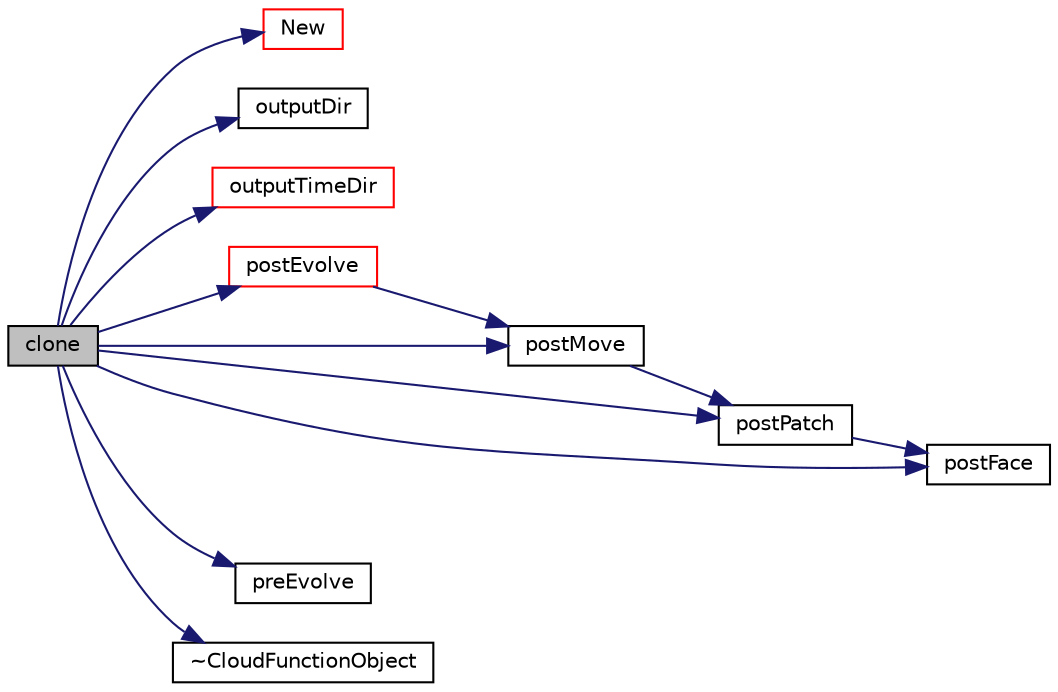 digraph "clone"
{
  bgcolor="transparent";
  edge [fontname="Helvetica",fontsize="10",labelfontname="Helvetica",labelfontsize="10"];
  node [fontname="Helvetica",fontsize="10",shape=record];
  rankdir="LR";
  Node1 [label="clone",height=0.2,width=0.4,color="black", fillcolor="grey75", style="filled", fontcolor="black"];
  Node1 -> Node2 [color="midnightblue",fontsize="10",style="solid",fontname="Helvetica"];
  Node2 [label="New",height=0.2,width=0.4,color="red",URL="$a00280.html#af25787013bf40a9493b9fbec6e610254",tooltip="Selector. "];
  Node1 -> Node3 [color="midnightblue",fontsize="10",style="solid",fontname="Helvetica"];
  Node3 [label="outputDir",height=0.2,width=0.4,color="black",URL="$a00280.html#a049be86263353e0b68ae16e02667a638",tooltip="Return the output path. "];
  Node1 -> Node4 [color="midnightblue",fontsize="10",style="solid",fontname="Helvetica"];
  Node4 [label="outputTimeDir",height=0.2,width=0.4,color="red",URL="$a00280.html#a27f2dd70a882e37b306cb6cd3be0522a",tooltip="Return the output time path. "];
  Node1 -> Node5 [color="midnightblue",fontsize="10",style="solid",fontname="Helvetica"];
  Node5 [label="postEvolve",height=0.2,width=0.4,color="red",URL="$a00280.html#a0bf23f36eb3424966e359419a566eb0a",tooltip="Post-evolve hook. "];
  Node5 -> Node6 [color="midnightblue",fontsize="10",style="solid",fontname="Helvetica"];
  Node6 [label="postMove",height=0.2,width=0.4,color="black",URL="$a00280.html#a70e2fb01e4b70887bb878b928f3e4e24",tooltip="Post-move hook. "];
  Node6 -> Node7 [color="midnightblue",fontsize="10",style="solid",fontname="Helvetica"];
  Node7 [label="postPatch",height=0.2,width=0.4,color="black",URL="$a00280.html#ad462aa91e411226ac26247aa37fc4a36",tooltip="Post-patch hook. "];
  Node7 -> Node8 [color="midnightblue",fontsize="10",style="solid",fontname="Helvetica"];
  Node8 [label="postFace",height=0.2,width=0.4,color="black",URL="$a00280.html#aa3bcc116d8cf904c5043d6e2e98045d2",tooltip="Post-face hook. "];
  Node1 -> Node8 [color="midnightblue",fontsize="10",style="solid",fontname="Helvetica"];
  Node1 -> Node6 [color="midnightblue",fontsize="10",style="solid",fontname="Helvetica"];
  Node1 -> Node7 [color="midnightblue",fontsize="10",style="solid",fontname="Helvetica"];
  Node1 -> Node9 [color="midnightblue",fontsize="10",style="solid",fontname="Helvetica"];
  Node9 [label="preEvolve",height=0.2,width=0.4,color="black",URL="$a00280.html#acc0c9e165d2cf19698ab1a7672a29ab6",tooltip="Pre-evolve hook. "];
  Node1 -> Node10 [color="midnightblue",fontsize="10",style="solid",fontname="Helvetica"];
  Node10 [label="~CloudFunctionObject",height=0.2,width=0.4,color="black",URL="$a00280.html#a86acea5b5954422ed75a09e7a0927ae1",tooltip="Destructor. "];
}
